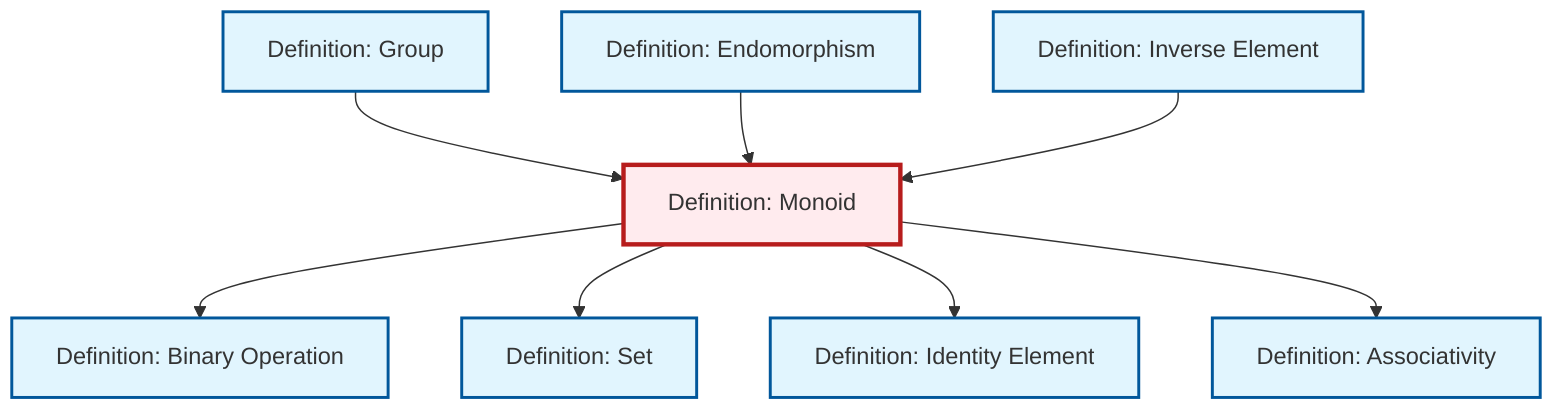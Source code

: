 graph TD
    classDef definition fill:#e1f5fe,stroke:#01579b,stroke-width:2px
    classDef theorem fill:#f3e5f5,stroke:#4a148c,stroke-width:2px
    classDef axiom fill:#fff3e0,stroke:#e65100,stroke-width:2px
    classDef example fill:#e8f5e9,stroke:#1b5e20,stroke-width:2px
    classDef current fill:#ffebee,stroke:#b71c1c,stroke-width:3px
    def-binary-operation["Definition: Binary Operation"]:::definition
    def-inverse-element["Definition: Inverse Element"]:::definition
    def-group["Definition: Group"]:::definition
    def-monoid["Definition: Monoid"]:::definition
    def-set["Definition: Set"]:::definition
    def-endomorphism["Definition: Endomorphism"]:::definition
    def-associativity["Definition: Associativity"]:::definition
    def-identity-element["Definition: Identity Element"]:::definition
    def-monoid --> def-binary-operation
    def-monoid --> def-set
    def-group --> def-monoid
    def-monoid --> def-identity-element
    def-endomorphism --> def-monoid
    def-inverse-element --> def-monoid
    def-monoid --> def-associativity
    class def-monoid current
